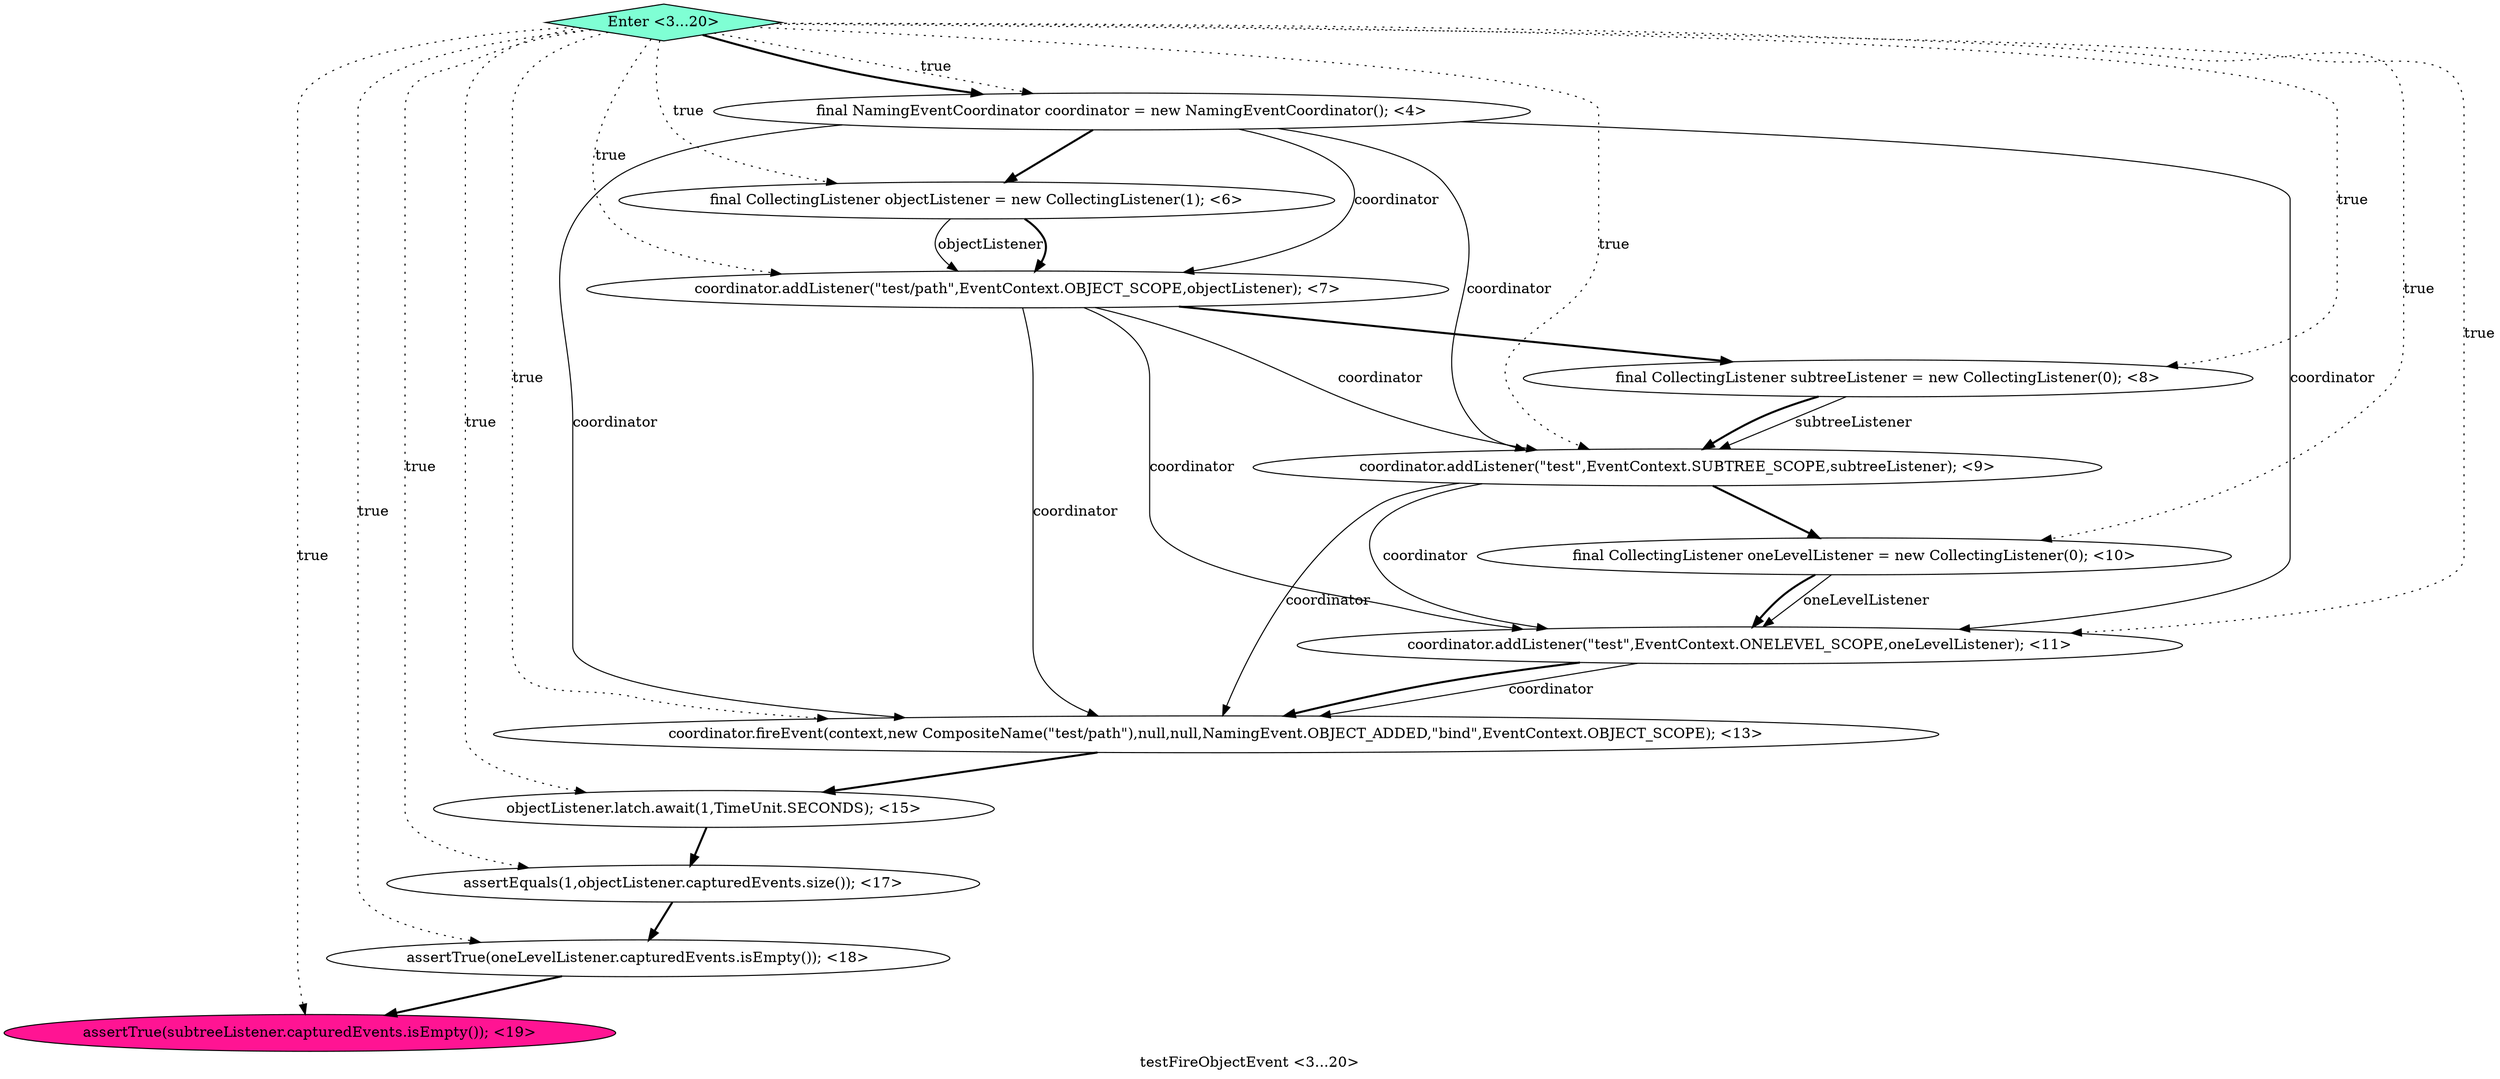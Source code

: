 digraph PDG {
label = "testFireObjectEvent <3...20>";
0.0 [style = filled, label = "final NamingEventCoordinator coordinator = new NamingEventCoordinator(); <4>", fillcolor = white, shape = ellipse];
0.11 [style = filled, label = "assertTrue(subtreeListener.capturedEvents.isEmpty()); <19>", fillcolor = deeppink, shape = ellipse];
0.9 [style = filled, label = "assertEquals(1,objectListener.capturedEvents.size()); <17>", fillcolor = white, shape = ellipse];
0.5 [style = filled, label = "final CollectingListener oneLevelListener = new CollectingListener(0); <10>", fillcolor = white, shape = ellipse];
0.3 [style = filled, label = "final CollectingListener subtreeListener = new CollectingListener(0); <8>", fillcolor = white, shape = ellipse];
0.6 [style = filled, label = "coordinator.addListener(\"test\",EventContext.ONELEVEL_SCOPE,oneLevelListener); <11>", fillcolor = white, shape = ellipse];
0.4 [style = filled, label = "coordinator.addListener(\"test\",EventContext.SUBTREE_SCOPE,subtreeListener); <9>", fillcolor = white, shape = ellipse];
0.7 [style = filled, label = "coordinator.fireEvent(context,new CompositeName(\"test/path\"),null,null,NamingEvent.OBJECT_ADDED,\"bind\",EventContext.OBJECT_SCOPE); <13>", fillcolor = white, shape = ellipse];
0.1 [style = filled, label = "final CollectingListener objectListener = new CollectingListener(1); <6>", fillcolor = white, shape = ellipse];
0.2 [style = filled, label = "coordinator.addListener(\"test/path\",EventContext.OBJECT_SCOPE,objectListener); <7>", fillcolor = white, shape = ellipse];
0.12 [style = filled, label = "Enter <3...20>", fillcolor = aquamarine, shape = diamond];
0.10 [style = filled, label = "assertTrue(oneLevelListener.capturedEvents.isEmpty()); <18>", fillcolor = white, shape = ellipse];
0.8 [style = filled, label = "objectListener.latch.await(1,TimeUnit.SECONDS); <15>", fillcolor = white, shape = ellipse];
0.0 -> 0.1 [style = bold, label=""];
0.0 -> 0.2 [style = solid, label="coordinator"];
0.0 -> 0.4 [style = solid, label="coordinator"];
0.0 -> 0.6 [style = solid, label="coordinator"];
0.0 -> 0.7 [style = solid, label="coordinator"];
0.1 -> 0.2 [style = solid, label="objectListener"];
0.1 -> 0.2 [style = bold, label=""];
0.2 -> 0.3 [style = bold, label=""];
0.2 -> 0.4 [style = solid, label="coordinator"];
0.2 -> 0.6 [style = solid, label="coordinator"];
0.2 -> 0.7 [style = solid, label="coordinator"];
0.3 -> 0.4 [style = solid, label="subtreeListener"];
0.3 -> 0.4 [style = bold, label=""];
0.4 -> 0.5 [style = bold, label=""];
0.4 -> 0.6 [style = solid, label="coordinator"];
0.4 -> 0.7 [style = solid, label="coordinator"];
0.5 -> 0.6 [style = solid, label="oneLevelListener"];
0.5 -> 0.6 [style = bold, label=""];
0.6 -> 0.7 [style = solid, label="coordinator"];
0.6 -> 0.7 [style = bold, label=""];
0.7 -> 0.8 [style = bold, label=""];
0.8 -> 0.9 [style = bold, label=""];
0.9 -> 0.10 [style = bold, label=""];
0.10 -> 0.11 [style = bold, label=""];
0.12 -> 0.0 [style = dotted, label="true"];
0.12 -> 0.0 [style = bold, label=""];
0.12 -> 0.1 [style = dotted, label="true"];
0.12 -> 0.2 [style = dotted, label="true"];
0.12 -> 0.3 [style = dotted, label="true"];
0.12 -> 0.4 [style = dotted, label="true"];
0.12 -> 0.5 [style = dotted, label="true"];
0.12 -> 0.6 [style = dotted, label="true"];
0.12 -> 0.7 [style = dotted, label="true"];
0.12 -> 0.8 [style = dotted, label="true"];
0.12 -> 0.9 [style = dotted, label="true"];
0.12 -> 0.10 [style = dotted, label="true"];
0.12 -> 0.11 [style = dotted, label="true"];
}
